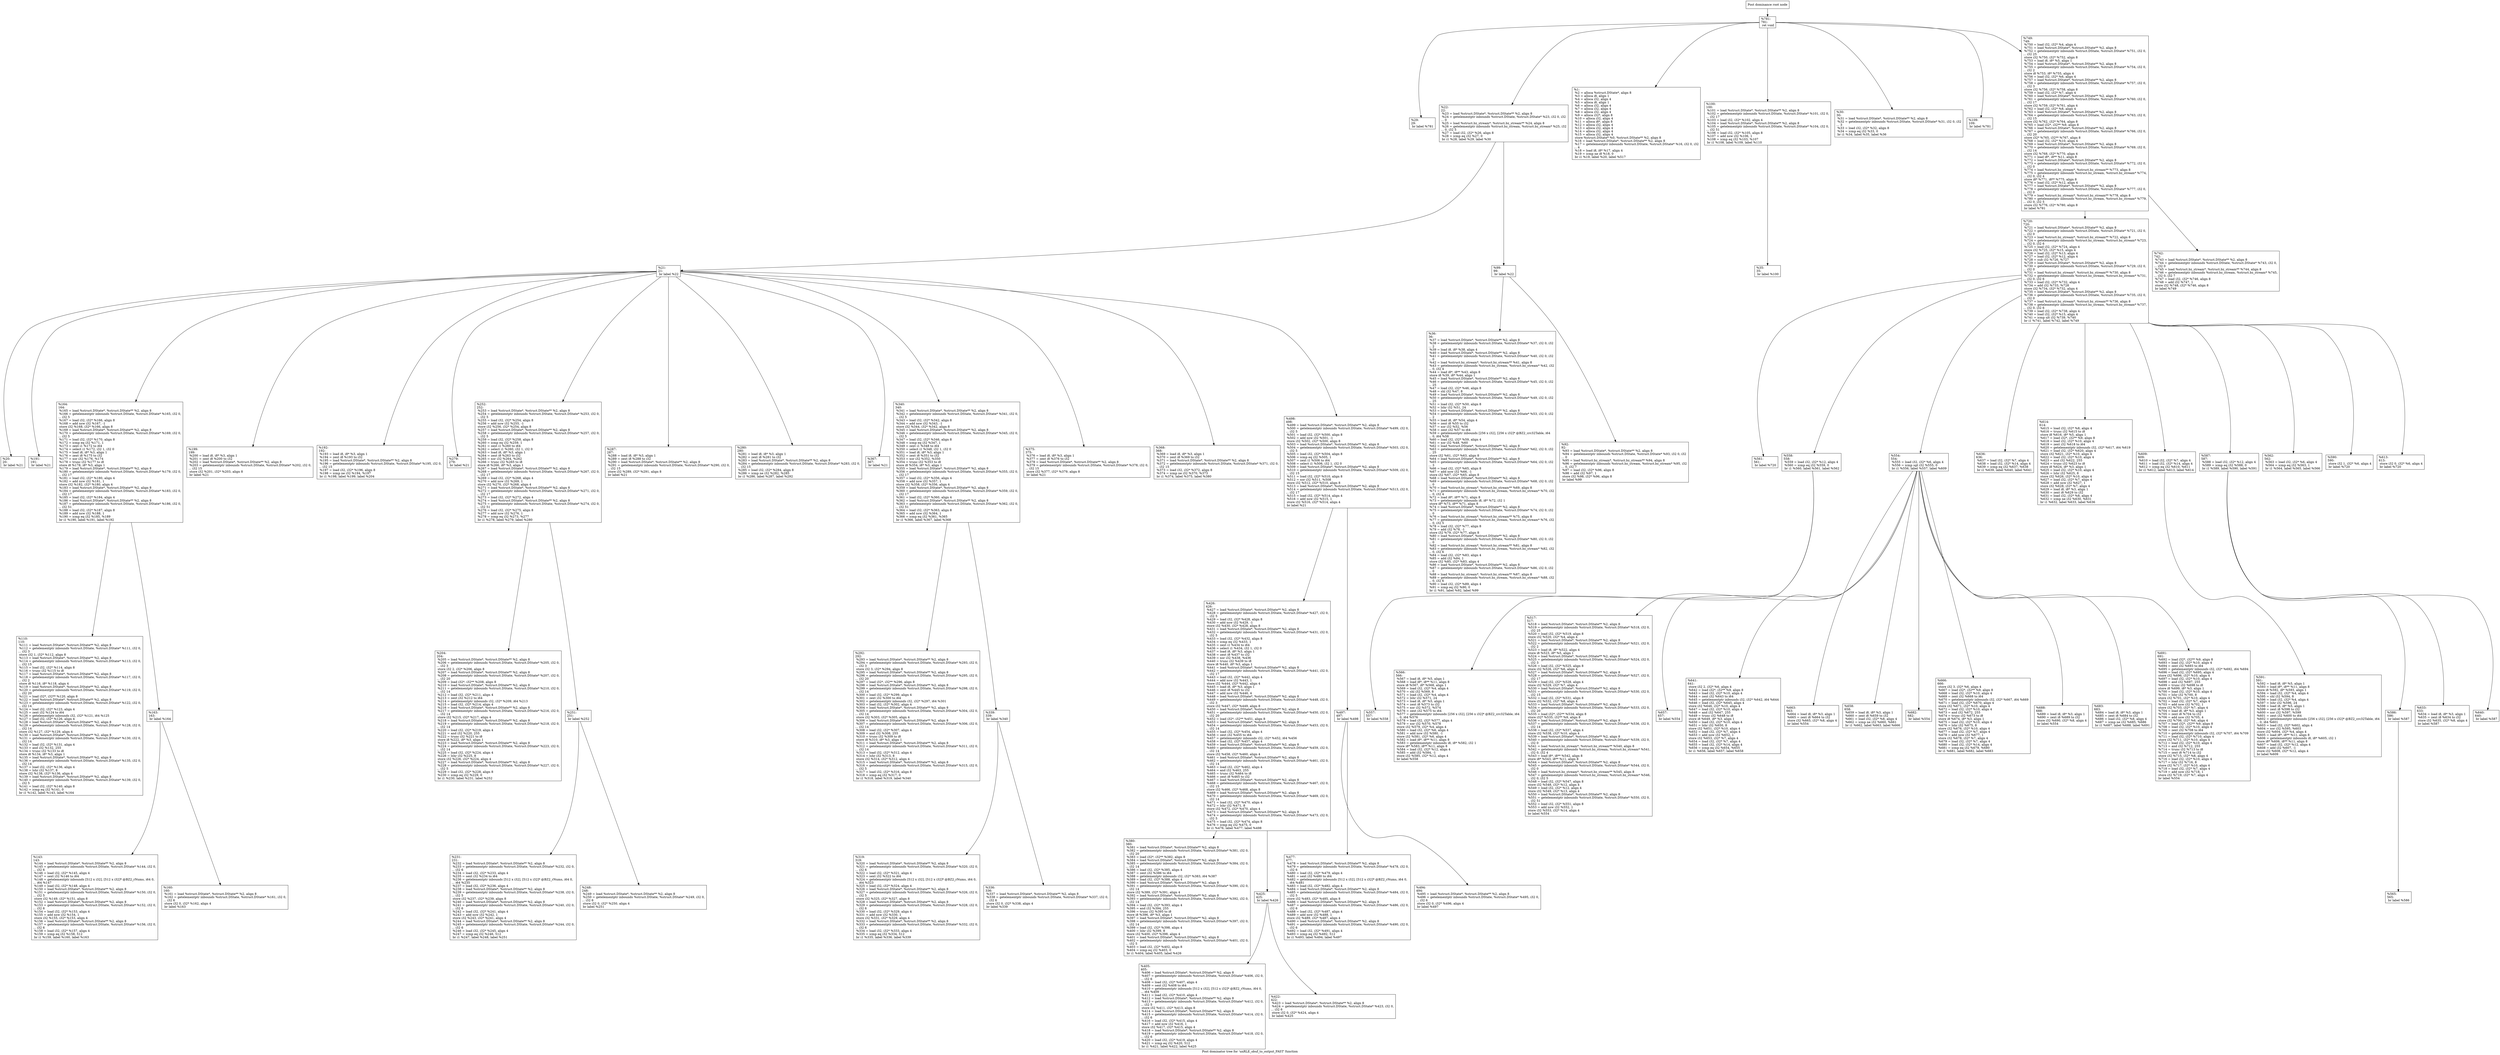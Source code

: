 digraph "Post dominator tree for 'unRLE_obuf_to_output_FAST' function" {
	label="Post dominator tree for 'unRLE_obuf_to_output_FAST' function";

	Node0x15537c0 [shape=record,label="{Post dominance root node}"];
	Node0x15537c0 -> Node0x1520fc0;
	Node0x1520fc0 [shape=record,label="{%781:\l781:                                              \l  ret void\l}"];
	Node0x1520fc0 -> Node0x1526e50;
	Node0x1520fc0 -> Node0x1484e30;
	Node0x1520fc0 -> Node0x15605a0;
	Node0x1520fc0 -> Node0x1440440;
	Node0x1520fc0 -> Node0x15e42d0;
	Node0x1520fc0 -> Node0x15f36e0;
	Node0x1520fc0 -> Node0x1518f30;
	Node0x1526e50 [shape=record,label="{%29:\l29:                                               \l  br label %781\l}"];
	Node0x1484e30 [shape=record,label="{%22:\l22:                                               \l  %23 = load %struct.DState*, %struct.DState** %2, align 8\l  %24 = getelementptr inbounds %struct.DState, %struct.DState* %23, i32 0, i32\l... 0\l  %25 = load %struct.bz_stream*, %struct.bz_stream** %24, align 8\l  %26 = getelementptr inbounds %struct.bz_stream, %struct.bz_stream* %25, i32\l... 0, i32 5\l  %27 = load i32, i32* %26, align 8\l  %28 = icmp eq i32 %27, 0\l  br i1 %28, label %29, label %30\l}"];
	Node0x1484e30 -> Node0x15de260;
	Node0x1484e30 -> Node0x1539c50;
	Node0x15de260 [shape=record,label="{%21:\l21:                                               \l  br label %22\l}"];
	Node0x15de260 -> Node0x154eef0;
	Node0x15de260 -> Node0x153ebc0;
	Node0x15de260 -> Node0x1549c20;
	Node0x15de260 -> Node0x1357a50;
	Node0x15de260 -> Node0x15c8eb0;
	Node0x15de260 -> Node0x1528600;
	Node0x15de260 -> Node0x1534130;
	Node0x15de260 -> Node0x150d7b0;
	Node0x15de260 -> Node0x12fa000;
	Node0x15de260 -> Node0x15d0ad0;
	Node0x15de260 -> Node0x1488fb0;
	Node0x15de260 -> Node0x13571a0;
	Node0x15de260 -> Node0x152f310;
	Node0x15de260 -> Node0x152a310;
	Node0x154eef0 [shape=record,label="{%20:\l20:                                               \l  br label %21\l}"];
	Node0x153ebc0 [shape=record,label="{%191:\l191:                                              \l  br label %21\l}"];
	Node0x1549c20 [shape=record,label="{%164:\l164:                                              \l  %165 = load %struct.DState*, %struct.DState** %2, align 8\l  %166 = getelementptr inbounds %struct.DState, %struct.DState* %165, i32 0,\l... i32 5\l  %167 = load i32, i32* %166, align 8\l  %168 = add nsw i32 %167, -1\l  store i32 %168, i32* %166, align 8\l  %169 = load %struct.DState*, %struct.DState** %2, align 8\l  %170 = getelementptr inbounds %struct.DState, %struct.DState* %169, i32 0,\l... i32 5\l  %171 = load i32, i32* %170, align 8\l  %172 = icmp eq i32 %171, 1\l  %173 = zext i1 %172 to i64\l  %174 = select i1 %172, i32 1, i32 0\l  %175 = load i8, i8* %3, align 1\l  %176 = zext i8 %175 to i32\l  %177 = xor i32 %176, %174\l  %178 = trunc i32 %177 to i8\l  store i8 %178, i8* %3, align 1\l  %179 = load %struct.DState*, %struct.DState** %2, align 8\l  %180 = getelementptr inbounds %struct.DState, %struct.DState* %179, i32 0,\l... i32 17\l  %181 = load i32, i32* %180, align 4\l  %182 = add nsw i32 %181, 1\l  store i32 %182, i32* %180, align 4\l  %183 = load %struct.DState*, %struct.DState** %2, align 8\l  %184 = getelementptr inbounds %struct.DState, %struct.DState* %183, i32 0,\l... i32 17\l  %185 = load i32, i32* %184, align 4\l  %186 = load %struct.DState*, %struct.DState** %2, align 8\l  %187 = getelementptr inbounds %struct.DState, %struct.DState* %186, i32 0,\l... i32 51\l  %188 = load i32, i32* %187, align 8\l  %189 = add nsw i32 %188, 1\l  %190 = icmp eq i32 %185, %189\l  br i1 %190, label %191, label %192\l}"];
	Node0x1549c20 -> Node0x154e410;
	Node0x1549c20 -> Node0x129bc80;
	Node0x154e410 [shape=record,label="{%110:\l110:                                              \l  %111 = load %struct.DState*, %struct.DState** %2, align 8\l  %112 = getelementptr inbounds %struct.DState, %struct.DState* %111, i32 0,\l... i32 3\l  store i32 1, i32* %112, align 8\l  %113 = load %struct.DState*, %struct.DState** %2, align 8\l  %114 = getelementptr inbounds %struct.DState, %struct.DState* %113, i32 0,\l... i32 15\l  %115 = load i32, i32* %114, align 8\l  %116 = trunc i32 %115 to i8\l  %117 = load %struct.DState*, %struct.DState** %2, align 8\l  %118 = getelementptr inbounds %struct.DState, %struct.DState* %117, i32 0,\l... i32 2\l  store i8 %116, i8* %118, align 4\l  %119 = load %struct.DState*, %struct.DState** %2, align 8\l  %120 = getelementptr inbounds %struct.DState, %struct.DState* %119, i32 0,\l... i32 20\l  %121 = load i32*, i32** %120, align 8\l  %122 = load %struct.DState*, %struct.DState** %2, align 8\l  %123 = getelementptr inbounds %struct.DState, %struct.DState* %122, i32 0,\l... i32 14\l  %124 = load i32, i32* %123, align 4\l  %125 = zext i32 %124 to i64\l  %126 = getelementptr inbounds i32, i32* %121, i64 %125\l  %127 = load i32, i32* %126, align 4\l  %128 = load %struct.DState*, %struct.DState** %2, align 8\l  %129 = getelementptr inbounds %struct.DState, %struct.DState* %128, i32 0,\l... i32 14\l  store i32 %127, i32* %129, align 4\l  %130 = load %struct.DState*, %struct.DState** %2, align 8\l  %131 = getelementptr inbounds %struct.DState, %struct.DState* %130, i32 0,\l... i32 14\l  %132 = load i32, i32* %131, align 4\l  %133 = and i32 %132, 255\l  %134 = trunc i32 %133 to i8\l  store i8 %134, i8* %3, align 1\l  %135 = load %struct.DState*, %struct.DState** %2, align 8\l  %136 = getelementptr inbounds %struct.DState, %struct.DState* %135, i32 0,\l... i32 14\l  %137 = load i32, i32* %136, align 4\l  %138 = lshr i32 %137, 8\l  store i32 %138, i32* %136, align 4\l  %139 = load %struct.DState*, %struct.DState** %2, align 8\l  %140 = getelementptr inbounds %struct.DState, %struct.DState* %139, i32 0,\l... i32 5\l  %141 = load i32, i32* %140, align 8\l  %142 = icmp eq i32 %141, 0\l  br i1 %142, label %143, label %164\l}"];
	Node0x129bc80 [shape=record,label="{%163:\l163:                                              \l  br label %164\l}"];
	Node0x129bc80 -> Node0x1511050;
	Node0x129bc80 -> Node0x155b250;
	Node0x1511050 [shape=record,label="{%143:\l143:                                              \l  %144 = load %struct.DState*, %struct.DState** %2, align 8\l  %145 = getelementptr inbounds %struct.DState, %struct.DState* %144, i32 0,\l... i32 6\l  %146 = load i32, i32* %145, align 4\l  %147 = sext i32 %146 to i64\l  %148 = getelementptr inbounds [512 x i32], [512 x i32]* @BZ2_rNums, i64 0,\l... i64 %147\l  %149 = load i32, i32* %148, align 4\l  %150 = load %struct.DState*, %struct.DState** %2, align 8\l  %151 = getelementptr inbounds %struct.DState, %struct.DState* %150, i32 0,\l... i32 5\l  store i32 %149, i32* %151, align 8\l  %152 = load %struct.DState*, %struct.DState** %2, align 8\l  %153 = getelementptr inbounds %struct.DState, %struct.DState* %152, i32 0,\l... i32 6\l  %154 = load i32, i32* %153, align 4\l  %155 = add nsw i32 %154, 1\l  store i32 %155, i32* %153, align 4\l  %156 = load %struct.DState*, %struct.DState** %2, align 8\l  %157 = getelementptr inbounds %struct.DState, %struct.DState* %156, i32 0,\l... i32 6\l  %158 = load i32, i32* %157, align 4\l  %159 = icmp eq i32 %158, 512\l  br i1 %159, label %160, label %163\l}"];
	Node0x155b250 [shape=record,label="{%160:\l160:                                              \l  %161 = load %struct.DState*, %struct.DState** %2, align 8\l  %162 = getelementptr inbounds %struct.DState, %struct.DState* %161, i32 0,\l... i32 6\l  store i32 0, i32* %162, align 4\l  br label %163\l}"];
	Node0x1357a50 [shape=record,label="{%199:\l199:                                              \l  %200 = load i8, i8* %3, align 1\l  %201 = zext i8 %200 to i32\l  %202 = load %struct.DState*, %struct.DState** %2, align 8\l  %203 = getelementptr inbounds %struct.DState, %struct.DState* %202, i32 0,\l... i32 15\l  store i32 %201, i32* %203, align 8\l  br label %21\l}"];
	Node0x15c8eb0 [shape=record,label="{%192:\l192:                                              \l  %193 = load i8, i8* %3, align 1\l  %194 = zext i8 %193 to i32\l  %195 = load %struct.DState*, %struct.DState** %2, align 8\l  %196 = getelementptr inbounds %struct.DState, %struct.DState* %195, i32 0,\l... i32 15\l  %197 = load i32, i32* %196, align 8\l  %198 = icmp ne i32 %194, %197\l  br i1 %198, label %199, label %204\l}"];
	Node0x1528600 [shape=record,label="{%279:\l279:                                              \l  br label %21\l}"];
	Node0x1534130 [shape=record,label="{%252:\l252:                                              \l  %253 = load %struct.DState*, %struct.DState** %2, align 8\l  %254 = getelementptr inbounds %struct.DState, %struct.DState* %253, i32 0,\l... i32 5\l  %255 = load i32, i32* %254, align 8\l  %256 = add nsw i32 %255, -1\l  store i32 %256, i32* %254, align 8\l  %257 = load %struct.DState*, %struct.DState** %2, align 8\l  %258 = getelementptr inbounds %struct.DState, %struct.DState* %257, i32 0,\l... i32 5\l  %259 = load i32, i32* %258, align 8\l  %260 = icmp eq i32 %259, 1\l  %261 = zext i1 %260 to i64\l  %262 = select i1 %260, i32 1, i32 0\l  %263 = load i8, i8* %3, align 1\l  %264 = zext i8 %263 to i32\l  %265 = xor i32 %264, %262\l  %266 = trunc i32 %265 to i8\l  store i8 %266, i8* %3, align 1\l  %267 = load %struct.DState*, %struct.DState** %2, align 8\l  %268 = getelementptr inbounds %struct.DState, %struct.DState* %267, i32 0,\l... i32 17\l  %269 = load i32, i32* %268, align 4\l  %270 = add nsw i32 %269, 1\l  store i32 %270, i32* %268, align 4\l  %271 = load %struct.DState*, %struct.DState** %2, align 8\l  %272 = getelementptr inbounds %struct.DState, %struct.DState* %271, i32 0,\l... i32 17\l  %273 = load i32, i32* %272, align 4\l  %274 = load %struct.DState*, %struct.DState** %2, align 8\l  %275 = getelementptr inbounds %struct.DState, %struct.DState* %274, i32 0,\l... i32 51\l  %276 = load i32, i32* %275, align 8\l  %277 = add nsw i32 %276, 1\l  %278 = icmp eq i32 %273, %277\l  br i1 %278, label %279, label %280\l}"];
	Node0x1534130 -> Node0x155e8c0;
	Node0x1534130 -> Node0x15e3160;
	Node0x155e8c0 [shape=record,label="{%204:\l204:                                              \l  %205 = load %struct.DState*, %struct.DState** %2, align 8\l  %206 = getelementptr inbounds %struct.DState, %struct.DState* %205, i32 0,\l... i32 3\l  store i32 2, i32* %206, align 8\l  %207 = load %struct.DState*, %struct.DState** %2, align 8\l  %208 = getelementptr inbounds %struct.DState, %struct.DState* %207, i32 0,\l... i32 20\l  %209 = load i32*, i32** %208, align 8\l  %210 = load %struct.DState*, %struct.DState** %2, align 8\l  %211 = getelementptr inbounds %struct.DState, %struct.DState* %210, i32 0,\l... i32 14\l  %212 = load i32, i32* %211, align 4\l  %213 = zext i32 %212 to i64\l  %214 = getelementptr inbounds i32, i32* %209, i64 %213\l  %215 = load i32, i32* %214, align 4\l  %216 = load %struct.DState*, %struct.DState** %2, align 8\l  %217 = getelementptr inbounds %struct.DState, %struct.DState* %216, i32 0,\l... i32 14\l  store i32 %215, i32* %217, align 4\l  %218 = load %struct.DState*, %struct.DState** %2, align 8\l  %219 = getelementptr inbounds %struct.DState, %struct.DState* %218, i32 0,\l... i32 14\l  %220 = load i32, i32* %219, align 4\l  %221 = and i32 %220, 255\l  %222 = trunc i32 %221 to i8\l  store i8 %222, i8* %3, align 1\l  %223 = load %struct.DState*, %struct.DState** %2, align 8\l  %224 = getelementptr inbounds %struct.DState, %struct.DState* %223, i32 0,\l... i32 14\l  %225 = load i32, i32* %224, align 4\l  %226 = lshr i32 %225, 8\l  store i32 %226, i32* %224, align 4\l  %227 = load %struct.DState*, %struct.DState** %2, align 8\l  %228 = getelementptr inbounds %struct.DState, %struct.DState* %227, i32 0,\l... i32 5\l  %229 = load i32, i32* %228, align 8\l  %230 = icmp eq i32 %229, 0\l  br i1 %230, label %231, label %252\l}"];
	Node0x15e3160 [shape=record,label="{%251:\l251:                                              \l  br label %252\l}"];
	Node0x15e3160 -> Node0x15cd9f0;
	Node0x15e3160 -> Node0x15168c0;
	Node0x15cd9f0 [shape=record,label="{%231:\l231:                                              \l  %232 = load %struct.DState*, %struct.DState** %2, align 8\l  %233 = getelementptr inbounds %struct.DState, %struct.DState* %232, i32 0,\l... i32 6\l  %234 = load i32, i32* %233, align 4\l  %235 = sext i32 %234 to i64\l  %236 = getelementptr inbounds [512 x i32], [512 x i32]* @BZ2_rNums, i64 0,\l... i64 %235\l  %237 = load i32, i32* %236, align 4\l  %238 = load %struct.DState*, %struct.DState** %2, align 8\l  %239 = getelementptr inbounds %struct.DState, %struct.DState* %238, i32 0,\l... i32 5\l  store i32 %237, i32* %239, align 8\l  %240 = load %struct.DState*, %struct.DState** %2, align 8\l  %241 = getelementptr inbounds %struct.DState, %struct.DState* %240, i32 0,\l... i32 6\l  %242 = load i32, i32* %241, align 4\l  %243 = add nsw i32 %242, 1\l  store i32 %243, i32* %241, align 4\l  %244 = load %struct.DState*, %struct.DState** %2, align 8\l  %245 = getelementptr inbounds %struct.DState, %struct.DState* %244, i32 0,\l... i32 6\l  %246 = load i32, i32* %245, align 4\l  %247 = icmp eq i32 %246, 512\l  br i1 %247, label %248, label %251\l}"];
	Node0x15168c0 [shape=record,label="{%248:\l248:                                              \l  %249 = load %struct.DState*, %struct.DState** %2, align 8\l  %250 = getelementptr inbounds %struct.DState, %struct.DState* %249, i32 0,\l... i32 6\l  store i32 0, i32* %250, align 4\l  br label %251\l}"];
	Node0x150d7b0 [shape=record,label="{%287:\l287:                                              \l  %288 = load i8, i8* %3, align 1\l  %289 = zext i8 %288 to i32\l  %290 = load %struct.DState*, %struct.DState** %2, align 8\l  %291 = getelementptr inbounds %struct.DState, %struct.DState* %290, i32 0,\l... i32 15\l  store i32 %289, i32* %291, align 8\l  br label %21\l}"];
	Node0x12fa000 [shape=record,label="{%280:\l280:                                              \l  %281 = load i8, i8* %3, align 1\l  %282 = zext i8 %281 to i32\l  %283 = load %struct.DState*, %struct.DState** %2, align 8\l  %284 = getelementptr inbounds %struct.DState, %struct.DState* %283, i32 0,\l... i32 15\l  %285 = load i32, i32* %284, align 8\l  %286 = icmp ne i32 %282, %285\l  br i1 %286, label %287, label %292\l}"];
	Node0x15d0ad0 [shape=record,label="{%367:\l367:                                              \l  br label %21\l}"];
	Node0x1488fb0 [shape=record,label="{%340:\l340:                                              \l  %341 = load %struct.DState*, %struct.DState** %2, align 8\l  %342 = getelementptr inbounds %struct.DState, %struct.DState* %341, i32 0,\l... i32 5\l  %343 = load i32, i32* %342, align 8\l  %344 = add nsw i32 %343, -1\l  store i32 %344, i32* %342, align 8\l  %345 = load %struct.DState*, %struct.DState** %2, align 8\l  %346 = getelementptr inbounds %struct.DState, %struct.DState* %345, i32 0,\l... i32 5\l  %347 = load i32, i32* %346, align 8\l  %348 = icmp eq i32 %347, 1\l  %349 = zext i1 %348 to i64\l  %350 = select i1 %348, i32 1, i32 0\l  %351 = load i8, i8* %3, align 1\l  %352 = zext i8 %351 to i32\l  %353 = xor i32 %352, %350\l  %354 = trunc i32 %353 to i8\l  store i8 %354, i8* %3, align 1\l  %355 = load %struct.DState*, %struct.DState** %2, align 8\l  %356 = getelementptr inbounds %struct.DState, %struct.DState* %355, i32 0,\l... i32 17\l  %357 = load i32, i32* %356, align 4\l  %358 = add nsw i32 %357, 1\l  store i32 %358, i32* %356, align 4\l  %359 = load %struct.DState*, %struct.DState** %2, align 8\l  %360 = getelementptr inbounds %struct.DState, %struct.DState* %359, i32 0,\l... i32 17\l  %361 = load i32, i32* %360, align 4\l  %362 = load %struct.DState*, %struct.DState** %2, align 8\l  %363 = getelementptr inbounds %struct.DState, %struct.DState* %362, i32 0,\l... i32 51\l  %364 = load i32, i32* %363, align 8\l  %365 = add nsw i32 %364, 1\l  %366 = icmp eq i32 %361, %365\l  br i1 %366, label %367, label %368\l}"];
	Node0x1488fb0 -> Node0x15cb080;
	Node0x1488fb0 -> Node0x15eae80;
	Node0x15cb080 [shape=record,label="{%292:\l292:                                              \l  %293 = load %struct.DState*, %struct.DState** %2, align 8\l  %294 = getelementptr inbounds %struct.DState, %struct.DState* %293, i32 0,\l... i32 3\l  store i32 3, i32* %294, align 8\l  %295 = load %struct.DState*, %struct.DState** %2, align 8\l  %296 = getelementptr inbounds %struct.DState, %struct.DState* %295, i32 0,\l... i32 20\l  %297 = load i32*, i32** %296, align 8\l  %298 = load %struct.DState*, %struct.DState** %2, align 8\l  %299 = getelementptr inbounds %struct.DState, %struct.DState* %298, i32 0,\l... i32 14\l  %300 = load i32, i32* %299, align 4\l  %301 = zext i32 %300 to i64\l  %302 = getelementptr inbounds i32, i32* %297, i64 %301\l  %303 = load i32, i32* %302, align 4\l  %304 = load %struct.DState*, %struct.DState** %2, align 8\l  %305 = getelementptr inbounds %struct.DState, %struct.DState* %304, i32 0,\l... i32 14\l  store i32 %303, i32* %305, align 4\l  %306 = load %struct.DState*, %struct.DState** %2, align 8\l  %307 = getelementptr inbounds %struct.DState, %struct.DState* %306, i32 0,\l... i32 14\l  %308 = load i32, i32* %307, align 4\l  %309 = and i32 %308, 255\l  %310 = trunc i32 %309 to i8\l  store i8 %310, i8* %3, align 1\l  %311 = load %struct.DState*, %struct.DState** %2, align 8\l  %312 = getelementptr inbounds %struct.DState, %struct.DState* %311, i32 0,\l... i32 14\l  %313 = load i32, i32* %312, align 4\l  %314 = lshr i32 %313, 8\l  store i32 %314, i32* %312, align 4\l  %315 = load %struct.DState*, %struct.DState** %2, align 8\l  %316 = getelementptr inbounds %struct.DState, %struct.DState* %315, i32 0,\l... i32 5\l  %317 = load i32, i32* %316, align 8\l  %318 = icmp eq i32 %317, 0\l  br i1 %318, label %319, label %340\l}"];
	Node0x15eae80 [shape=record,label="{%339:\l339:                                              \l  br label %340\l}"];
	Node0x15eae80 -> Node0x1487e10;
	Node0x15eae80 -> Node0x1384a70;
	Node0x1487e10 [shape=record,label="{%319:\l319:                                              \l  %320 = load %struct.DState*, %struct.DState** %2, align 8\l  %321 = getelementptr inbounds %struct.DState, %struct.DState* %320, i32 0,\l... i32 6\l  %322 = load i32, i32* %321, align 4\l  %323 = sext i32 %322 to i64\l  %324 = getelementptr inbounds [512 x i32], [512 x i32]* @BZ2_rNums, i64 0,\l... i64 %323\l  %325 = load i32, i32* %324, align 4\l  %326 = load %struct.DState*, %struct.DState** %2, align 8\l  %327 = getelementptr inbounds %struct.DState, %struct.DState* %326, i32 0,\l... i32 5\l  store i32 %325, i32* %327, align 8\l  %328 = load %struct.DState*, %struct.DState** %2, align 8\l  %329 = getelementptr inbounds %struct.DState, %struct.DState* %328, i32 0,\l... i32 6\l  %330 = load i32, i32* %329, align 4\l  %331 = add nsw i32 %330, 1\l  store i32 %331, i32* %329, align 4\l  %332 = load %struct.DState*, %struct.DState** %2, align 8\l  %333 = getelementptr inbounds %struct.DState, %struct.DState* %332, i32 0,\l... i32 6\l  %334 = load i32, i32* %333, align 4\l  %335 = icmp eq i32 %334, 512\l  br i1 %335, label %336, label %339\l}"];
	Node0x1384a70 [shape=record,label="{%336:\l336:                                              \l  %337 = load %struct.DState*, %struct.DState** %2, align 8\l  %338 = getelementptr inbounds %struct.DState, %struct.DState* %337, i32 0,\l... i32 6\l  store i32 0, i32* %338, align 4\l  br label %339\l}"];
	Node0x13571a0 [shape=record,label="{%375:\l375:                                              \l  %376 = load i8, i8* %3, align 1\l  %377 = zext i8 %376 to i32\l  %378 = load %struct.DState*, %struct.DState** %2, align 8\l  %379 = getelementptr inbounds %struct.DState, %struct.DState* %378, i32 0,\l... i32 15\l  store i32 %377, i32* %379, align 8\l  br label %21\l}"];
	Node0x152f310 [shape=record,label="{%368:\l368:                                              \l  %369 = load i8, i8* %3, align 1\l  %370 = zext i8 %369 to i32\l  %371 = load %struct.DState*, %struct.DState** %2, align 8\l  %372 = getelementptr inbounds %struct.DState, %struct.DState* %371, i32 0,\l... i32 15\l  %373 = load i32, i32* %372, align 8\l  %374 = icmp ne i32 %370, %373\l  br i1 %374, label %375, label %380\l}"];
	Node0x152a310 [shape=record,label="{%498:\l498:                                              \l  %499 = load %struct.DState*, %struct.DState** %2, align 8\l  %500 = getelementptr inbounds %struct.DState, %struct.DState* %499, i32 0,\l... i32 5\l  %501 = load i32, i32* %500, align 8\l  %502 = add nsw i32 %501, -1\l  store i32 %502, i32* %500, align 8\l  %503 = load %struct.DState*, %struct.DState** %2, align 8\l  %504 = getelementptr inbounds %struct.DState, %struct.DState* %503, i32 0,\l... i32 5\l  %505 = load i32, i32* %504, align 8\l  %506 = icmp eq i32 %505, 1\l  %507 = zext i1 %506 to i64\l  %508 = select i1 %506, i32 1, i32 0\l  %509 = load %struct.DState*, %struct.DState** %2, align 8\l  %510 = getelementptr inbounds %struct.DState, %struct.DState* %509, i32 0,\l... i32 15\l  %511 = load i32, i32* %510, align 8\l  %512 = xor i32 %511, %508\l  store i32 %512, i32* %510, align 8\l  %513 = load %struct.DState*, %struct.DState** %2, align 8\l  %514 = getelementptr inbounds %struct.DState, %struct.DState* %513, i32 0,\l... i32 17\l  %515 = load i32, i32* %514, align 4\l  %516 = add nsw i32 %515, 1\l  store i32 %516, i32* %514, align 4\l  br label %21\l}"];
	Node0x152a310 -> Node0x15e0890;
	Node0x152a310 -> Node0x149d760;
	Node0x15e0890 [shape=record,label="{%426:\l426:                                              \l  %427 = load %struct.DState*, %struct.DState** %2, align 8\l  %428 = getelementptr inbounds %struct.DState, %struct.DState* %427, i32 0,\l... i32 5\l  %429 = load i32, i32* %428, align 8\l  %430 = add nsw i32 %429, -1\l  store i32 %430, i32* %428, align 8\l  %431 = load %struct.DState*, %struct.DState** %2, align 8\l  %432 = getelementptr inbounds %struct.DState, %struct.DState* %431, i32 0,\l... i32 5\l  %433 = load i32, i32* %432, align 8\l  %434 = icmp eq i32 %433, 1\l  %435 = zext i1 %434 to i64\l  %436 = select i1 %434, i32 1, i32 0\l  %437 = load i8, i8* %3, align 1\l  %438 = zext i8 %437 to i32\l  %439 = xor i32 %438, %436\l  %440 = trunc i32 %439 to i8\l  store i8 %440, i8* %3, align 1\l  %441 = load %struct.DState*, %struct.DState** %2, align 8\l  %442 = getelementptr inbounds %struct.DState, %struct.DState* %441, i32 0,\l... i32 17\l  %443 = load i32, i32* %442, align 4\l  %444 = add nsw i32 %443, 1\l  store i32 %444, i32* %442, align 4\l  %445 = load i8, i8* %3, align 1\l  %446 = zext i8 %445 to i32\l  %447 = add nsw i32 %446, 4\l  %448 = load %struct.DState*, %struct.DState** %2, align 8\l  %449 = getelementptr inbounds %struct.DState, %struct.DState* %448, i32 0,\l... i32 3\l  store i32 %447, i32* %449, align 8\l  %450 = load %struct.DState*, %struct.DState** %2, align 8\l  %451 = getelementptr inbounds %struct.DState, %struct.DState* %450, i32 0,\l... i32 20\l  %452 = load i32*, i32** %451, align 8\l  %453 = load %struct.DState*, %struct.DState** %2, align 8\l  %454 = getelementptr inbounds %struct.DState, %struct.DState* %453, i32 0,\l... i32 14\l  %455 = load i32, i32* %454, align 4\l  %456 = zext i32 %455 to i64\l  %457 = getelementptr inbounds i32, i32* %452, i64 %456\l  %458 = load i32, i32* %457, align 4\l  %459 = load %struct.DState*, %struct.DState** %2, align 8\l  %460 = getelementptr inbounds %struct.DState, %struct.DState* %459, i32 0,\l... i32 14\l  store i32 %458, i32* %460, align 4\l  %461 = load %struct.DState*, %struct.DState** %2, align 8\l  %462 = getelementptr inbounds %struct.DState, %struct.DState* %461, i32 0,\l... i32 14\l  %463 = load i32, i32* %462, align 4\l  %464 = and i32 %463, 255\l  %465 = trunc i32 %464 to i8\l  %466 = zext i8 %465 to i32\l  %467 = load %struct.DState*, %struct.DState** %2, align 8\l  %468 = getelementptr inbounds %struct.DState, %struct.DState* %467, i32 0,\l... i32 15\l  store i32 %466, i32* %468, align 8\l  %469 = load %struct.DState*, %struct.DState** %2, align 8\l  %470 = getelementptr inbounds %struct.DState, %struct.DState* %469, i32 0,\l... i32 14\l  %471 = load i32, i32* %470, align 4\l  %472 = lshr i32 %471, 8\l  store i32 %472, i32* %470, align 4\l  %473 = load %struct.DState*, %struct.DState** %2, align 8\l  %474 = getelementptr inbounds %struct.DState, %struct.DState* %473, i32 0,\l... i32 5\l  %475 = load i32, i32* %474, align 8\l  %476 = icmp eq i32 %475, 0\l  br i1 %476, label %477, label %498\l}"];
	Node0x15e0890 -> Node0x12a85a0;
	Node0x15e0890 -> Node0x15562c0;
	Node0x12a85a0 [shape=record,label="{%380:\l380:                                              \l  %381 = load %struct.DState*, %struct.DState** %2, align 8\l  %382 = getelementptr inbounds %struct.DState, %struct.DState* %381, i32 0,\l... i32 20\l  %383 = load i32*, i32** %382, align 8\l  %384 = load %struct.DState*, %struct.DState** %2, align 8\l  %385 = getelementptr inbounds %struct.DState, %struct.DState* %384, i32 0,\l... i32 14\l  %386 = load i32, i32* %385, align 4\l  %387 = zext i32 %386 to i64\l  %388 = getelementptr inbounds i32, i32* %383, i64 %387\l  %389 = load i32, i32* %388, align 4\l  %390 = load %struct.DState*, %struct.DState** %2, align 8\l  %391 = getelementptr inbounds %struct.DState, %struct.DState* %390, i32 0,\l... i32 14\l  store i32 %389, i32* %391, align 4\l  %392 = load %struct.DState*, %struct.DState** %2, align 8\l  %393 = getelementptr inbounds %struct.DState, %struct.DState* %392, i32 0,\l... i32 14\l  %394 = load i32, i32* %393, align 4\l  %395 = and i32 %394, 255\l  %396 = trunc i32 %395 to i8\l  store i8 %396, i8* %3, align 1\l  %397 = load %struct.DState*, %struct.DState** %2, align 8\l  %398 = getelementptr inbounds %struct.DState, %struct.DState* %397, i32 0,\l... i32 14\l  %399 = load i32, i32* %398, align 4\l  %400 = lshr i32 %399, 8\l  store i32 %400, i32* %398, align 4\l  %401 = load %struct.DState*, %struct.DState** %2, align 8\l  %402 = getelementptr inbounds %struct.DState, %struct.DState* %401, i32 0,\l... i32 5\l  %403 = load i32, i32* %402, align 8\l  %404 = icmp eq i32 %403, 0\l  br i1 %404, label %405, label %426\l}"];
	Node0x15562c0 [shape=record,label="{%425:\l425:                                              \l  br label %426\l}"];
	Node0x15562c0 -> Node0x155a0b0;
	Node0x15562c0 -> Node0x1543870;
	Node0x155a0b0 [shape=record,label="{%405:\l405:                                              \l  %406 = load %struct.DState*, %struct.DState** %2, align 8\l  %407 = getelementptr inbounds %struct.DState, %struct.DState* %406, i32 0,\l... i32 6\l  %408 = load i32, i32* %407, align 4\l  %409 = sext i32 %408 to i64\l  %410 = getelementptr inbounds [512 x i32], [512 x i32]* @BZ2_rNums, i64 0,\l... i64 %409\l  %411 = load i32, i32* %410, align 4\l  %412 = load %struct.DState*, %struct.DState** %2, align 8\l  %413 = getelementptr inbounds %struct.DState, %struct.DState* %412, i32 0,\l... i32 5\l  store i32 %411, i32* %413, align 8\l  %414 = load %struct.DState*, %struct.DState** %2, align 8\l  %415 = getelementptr inbounds %struct.DState, %struct.DState* %414, i32 0,\l... i32 6\l  %416 = load i32, i32* %415, align 4\l  %417 = add nsw i32 %416, 1\l  store i32 %417, i32* %415, align 4\l  %418 = load %struct.DState*, %struct.DState** %2, align 8\l  %419 = getelementptr inbounds %struct.DState, %struct.DState* %418, i32 0,\l... i32 6\l  %420 = load i32, i32* %419, align 4\l  %421 = icmp eq i32 %420, 512\l  br i1 %421, label %422, label %425\l}"];
	Node0x1543870 [shape=record,label="{%422:\l422:                                              \l  %423 = load %struct.DState*, %struct.DState** %2, align 8\l  %424 = getelementptr inbounds %struct.DState, %struct.DState* %423, i32 0,\l... i32 6\l  store i32 0, i32* %424, align 4\l  br label %425\l}"];
	Node0x149d760 [shape=record,label="{%497:\l497:                                              \l  br label %498\l}"];
	Node0x149d760 -> Node0x1563170;
	Node0x149d760 -> Node0x12f95d0;
	Node0x1563170 [shape=record,label="{%477:\l477:                                              \l  %478 = load %struct.DState*, %struct.DState** %2, align 8\l  %479 = getelementptr inbounds %struct.DState, %struct.DState* %478, i32 0,\l... i32 6\l  %480 = load i32, i32* %479, align 4\l  %481 = sext i32 %480 to i64\l  %482 = getelementptr inbounds [512 x i32], [512 x i32]* @BZ2_rNums, i64 0,\l... i64 %481\l  %483 = load i32, i32* %482, align 4\l  %484 = load %struct.DState*, %struct.DState** %2, align 8\l  %485 = getelementptr inbounds %struct.DState, %struct.DState* %484, i32 0,\l... i32 5\l  store i32 %483, i32* %485, align 8\l  %486 = load %struct.DState*, %struct.DState** %2, align 8\l  %487 = getelementptr inbounds %struct.DState, %struct.DState* %486, i32 0,\l... i32 6\l  %488 = load i32, i32* %487, align 4\l  %489 = add nsw i32 %488, 1\l  store i32 %489, i32* %487, align 4\l  %490 = load %struct.DState*, %struct.DState** %2, align 8\l  %491 = getelementptr inbounds %struct.DState, %struct.DState* %490, i32 0,\l... i32 6\l  %492 = load i32, i32* %491, align 4\l  %493 = icmp eq i32 %492, 512\l  br i1 %493, label %494, label %497\l}"];
	Node0x12f95d0 [shape=record,label="{%494:\l494:                                              \l  %495 = load %struct.DState*, %struct.DState** %2, align 8\l  %496 = getelementptr inbounds %struct.DState, %struct.DState* %495, i32 0,\l... i32 6\l  store i32 0, i32* %496, align 4\l  br label %497\l}"];
	Node0x1539c50 [shape=record,label="{%99:\l99:                                               \l  br label %22\l}"];
	Node0x1539c50 -> Node0x15c96c0;
	Node0x1539c50 -> Node0x1539110;
	Node0x15c96c0 [shape=record,label="{%36:\l36:                                               \l  %37 = load %struct.DState*, %struct.DState** %2, align 8\l  %38 = getelementptr inbounds %struct.DState, %struct.DState* %37, i32 0, i32\l... 2\l  %39 = load i8, i8* %38, align 4\l  %40 = load %struct.DState*, %struct.DState** %2, align 8\l  %41 = getelementptr inbounds %struct.DState, %struct.DState* %40, i32 0, i32\l... 0\l  %42 = load %struct.bz_stream*, %struct.bz_stream** %41, align 8\l  %43 = getelementptr inbounds %struct.bz_stream, %struct.bz_stream* %42, i32\l... 0, i32 4\l  %44 = load i8*, i8** %43, align 8\l  store i8 %39, i8* %44, align 1\l  %45 = load %struct.DState*, %struct.DState** %2, align 8\l  %46 = getelementptr inbounds %struct.DState, %struct.DState* %45, i32 0, i32\l... 25\l  %47 = load i32, i32* %46, align 8\l  %48 = shl i32 %47, 8\l  %49 = load %struct.DState*, %struct.DState** %2, align 8\l  %50 = getelementptr inbounds %struct.DState, %struct.DState* %49, i32 0, i32\l... 25\l  %51 = load i32, i32* %50, align 8\l  %52 = lshr i32 %51, 24\l  %53 = load %struct.DState*, %struct.DState** %2, align 8\l  %54 = getelementptr inbounds %struct.DState, %struct.DState* %53, i32 0, i32\l... 2\l  %55 = load i8, i8* %54, align 4\l  %56 = zext i8 %55 to i32\l  %57 = xor i32 %52, %56\l  %58 = zext i32 %57 to i64\l  %59 = getelementptr inbounds [256 x i32], [256 x i32]* @BZ2_crc32Table, i64\l... 0, i64 %58\l  %60 = load i32, i32* %59, align 4\l  %61 = xor i32 %48, %60\l  %62 = load %struct.DState*, %struct.DState** %2, align 8\l  %63 = getelementptr inbounds %struct.DState, %struct.DState* %62, i32 0, i32\l... 25\l  store i32 %61, i32* %63, align 8\l  %64 = load %struct.DState*, %struct.DState** %2, align 8\l  %65 = getelementptr inbounds %struct.DState, %struct.DState* %64, i32 0, i32\l... 3\l  %66 = load i32, i32* %65, align 8\l  %67 = add nsw i32 %66, -1\l  store i32 %67, i32* %65, align 8\l  %68 = load %struct.DState*, %struct.DState** %2, align 8\l  %69 = getelementptr inbounds %struct.DState, %struct.DState* %68, i32 0, i32\l... 0\l  %70 = load %struct.bz_stream*, %struct.bz_stream** %69, align 8\l  %71 = getelementptr inbounds %struct.bz_stream, %struct.bz_stream* %70, i32\l... 0, i32 4\l  %72 = load i8*, i8** %71, align 8\l  %73 = getelementptr inbounds i8, i8* %72, i32 1\l  store i8* %73, i8** %71, align 8\l  %74 = load %struct.DState*, %struct.DState** %2, align 8\l  %75 = getelementptr inbounds %struct.DState, %struct.DState* %74, i32 0, i32\l... 0\l  %76 = load %struct.bz_stream*, %struct.bz_stream** %75, align 8\l  %77 = getelementptr inbounds %struct.bz_stream, %struct.bz_stream* %76, i32\l... 0, i32 5\l  %78 = load i32, i32* %77, align 8\l  %79 = add i32 %78, -1\l  store i32 %79, i32* %77, align 8\l  %80 = load %struct.DState*, %struct.DState** %2, align 8\l  %81 = getelementptr inbounds %struct.DState, %struct.DState* %80, i32 0, i32\l... 0\l  %82 = load %struct.bz_stream*, %struct.bz_stream** %81, align 8\l  %83 = getelementptr inbounds %struct.bz_stream, %struct.bz_stream* %82, i32\l... 0, i32 6\l  %84 = load i32, i32* %83, align 4\l  %85 = add i32 %84, 1\l  store i32 %85, i32* %83, align 4\l  %86 = load %struct.DState*, %struct.DState** %2, align 8\l  %87 = getelementptr inbounds %struct.DState, %struct.DState* %86, i32 0, i32\l... 0\l  %88 = load %struct.bz_stream*, %struct.bz_stream** %87, align 8\l  %89 = getelementptr inbounds %struct.bz_stream, %struct.bz_stream* %88, i32\l... 0, i32 6\l  %90 = load i32, i32* %89, align 4\l  %91 = icmp eq i32 %90, 0\l  br i1 %91, label %92, label %99\l}"];
	Node0x1539110 [shape=record,label="{%92:\l92:                                               \l  %93 = load %struct.DState*, %struct.DState** %2, align 8\l  %94 = getelementptr inbounds %struct.DState, %struct.DState* %93, i32 0, i32\l... 0\l  %95 = load %struct.bz_stream*, %struct.bz_stream** %94, align 8\l  %96 = getelementptr inbounds %struct.bz_stream, %struct.bz_stream* %95, i32\l... 0, i32 7\l  %97 = load i32, i32* %96, align 8\l  %98 = add i32 %97, 1\l  store i32 %98, i32* %96, align 8\l  br label %99\l}"];
	Node0x15605a0 [shape=record,label="{%1:\l  %2 = alloca %struct.DState*, align 8\l  %3 = alloca i8, align 1\l  %4 = alloca i32, align 4\l  %5 = alloca i8, align 1\l  %6 = alloca i32, align 4\l  %7 = alloca i32, align 4\l  %8 = alloca i32, align 4\l  %9 = alloca i32*, align 8\l  %10 = alloca i32, align 4\l  %11 = alloca i8*, align 8\l  %12 = alloca i32, align 4\l  %13 = alloca i32, align 4\l  %14 = alloca i32, align 4\l  %15 = alloca i32, align 4\l  store %struct.DState* %0, %struct.DState** %2, align 8\l  %16 = load %struct.DState*, %struct.DState** %2, align 8\l  %17 = getelementptr inbounds %struct.DState, %struct.DState* %16, i32 0, i32\l... 4\l  %18 = load i8, i8* %17, align 4\l  %19 = icmp ne i8 %18, 0\l  br i1 %19, label %20, label %517\l}"];
	Node0x1440440 [shape=record,label="{%100:\l100:                                              \l  %101 = load %struct.DState*, %struct.DState** %2, align 8\l  %102 = getelementptr inbounds %struct.DState, %struct.DState* %101, i32 0,\l... i32 17\l  %103 = load i32, i32* %102, align 4\l  %104 = load %struct.DState*, %struct.DState** %2, align 8\l  %105 = getelementptr inbounds %struct.DState, %struct.DState* %104, i32 0,\l... i32 51\l  %106 = load i32, i32* %105, align 8\l  %107 = add nsw i32 %106, 1\l  %108 = icmp eq i32 %103, %107\l  br i1 %108, label %109, label %110\l}"];
	Node0x1440440 -> Node0x14f7590;
	Node0x14f7590 [shape=record,label="{%35:\l35:                                               \l  br label %100\l}"];
	Node0x15e42d0 [shape=record,label="{%30:\l30:                                               \l  %31 = load %struct.DState*, %struct.DState** %2, align 8\l  %32 = getelementptr inbounds %struct.DState, %struct.DState* %31, i32 0, i32\l... 3\l  %33 = load i32, i32* %32, align 8\l  %34 = icmp eq i32 %33, 0\l  br i1 %34, label %35, label %36\l}"];
	Node0x15f36e0 [shape=record,label="{%109:\l109:                                              \l  br label %781\l}"];
	Node0x1518f30 [shape=record,label="{%749:\l749:                                              \l  %750 = load i32, i32* %4, align 4\l  %751 = load %struct.DState*, %struct.DState** %2, align 8\l  %752 = getelementptr inbounds %struct.DState, %struct.DState* %751, i32 0,\l... i32 25\l  store i32 %750, i32* %752, align 8\l  %753 = load i8, i8* %5, align 1\l  %754 = load %struct.DState*, %struct.DState** %2, align 8\l  %755 = getelementptr inbounds %struct.DState, %struct.DState* %754, i32 0,\l... i32 2\l  store i8 %753, i8* %755, align 4\l  %756 = load i32, i32* %6, align 4\l  %757 = load %struct.DState*, %struct.DState** %2, align 8\l  %758 = getelementptr inbounds %struct.DState, %struct.DState* %757, i32 0,\l... i32 3\l  store i32 %756, i32* %758, align 8\l  %759 = load i32, i32* %7, align 4\l  %760 = load %struct.DState*, %struct.DState** %2, align 8\l  %761 = getelementptr inbounds %struct.DState, %struct.DState* %760, i32 0,\l... i32 17\l  store i32 %759, i32* %761, align 4\l  %762 = load i32, i32* %8, align 4\l  %763 = load %struct.DState*, %struct.DState** %2, align 8\l  %764 = getelementptr inbounds %struct.DState, %struct.DState* %763, i32 0,\l... i32 15\l  store i32 %762, i32* %764, align 8\l  %765 = load i32*, i32** %9, align 8\l  %766 = load %struct.DState*, %struct.DState** %2, align 8\l  %767 = getelementptr inbounds %struct.DState, %struct.DState* %766, i32 0,\l... i32 20\l  store i32* %765, i32** %767, align 8\l  %768 = load i32, i32* %10, align 4\l  %769 = load %struct.DState*, %struct.DState** %2, align 8\l  %770 = getelementptr inbounds %struct.DState, %struct.DState* %769, i32 0,\l... i32 14\l  store i32 %768, i32* %770, align 4\l  %771 = load i8*, i8** %11, align 8\l  %772 = load %struct.DState*, %struct.DState** %2, align 8\l  %773 = getelementptr inbounds %struct.DState, %struct.DState* %772, i32 0,\l... i32 0\l  %774 = load %struct.bz_stream*, %struct.bz_stream** %773, align 8\l  %775 = getelementptr inbounds %struct.bz_stream, %struct.bz_stream* %774,\l... i32 0, i32 4\l  store i8* %771, i8** %775, align 8\l  %776 = load i32, i32* %12, align 4\l  %777 = load %struct.DState*, %struct.DState** %2, align 8\l  %778 = getelementptr inbounds %struct.DState, %struct.DState* %777, i32 0,\l... i32 0\l  %779 = load %struct.bz_stream*, %struct.bz_stream** %778, align 8\l  %780 = getelementptr inbounds %struct.bz_stream, %struct.bz_stream* %779,\l... i32 0, i32 5\l  store i32 %776, i32* %780, align 8\l  br label %781\l}"];
	Node0x1518f30 -> Node0x155bf70;
	Node0x1518f30 -> Node0x1551ad0;
	Node0x155bf70 [shape=record,label="{%720:\l720:                                              \l  %721 = load %struct.DState*, %struct.DState** %2, align 8\l  %722 = getelementptr inbounds %struct.DState, %struct.DState* %721, i32 0,\l... i32 0\l  %723 = load %struct.bz_stream*, %struct.bz_stream** %722, align 8\l  %724 = getelementptr inbounds %struct.bz_stream, %struct.bz_stream* %723,\l... i32 0, i32 6\l  %725 = load i32, i32* %724, align 4\l  store i32 %725, i32* %15, align 4\l  %726 = load i32, i32* %13, align 4\l  %727 = load i32, i32* %12, align 4\l  %728 = sub i32 %726, %727\l  %729 = load %struct.DState*, %struct.DState** %2, align 8\l  %730 = getelementptr inbounds %struct.DState, %struct.DState* %729, i32 0,\l... i32 0\l  %731 = load %struct.bz_stream*, %struct.bz_stream** %730, align 8\l  %732 = getelementptr inbounds %struct.bz_stream, %struct.bz_stream* %731,\l... i32 0, i32 6\l  %733 = load i32, i32* %732, align 4\l  %734 = add i32 %733, %728\l  store i32 %734, i32* %732, align 4\l  %735 = load %struct.DState*, %struct.DState** %2, align 8\l  %736 = getelementptr inbounds %struct.DState, %struct.DState* %735, i32 0,\l... i32 0\l  %737 = load %struct.bz_stream*, %struct.bz_stream** %736, align 8\l  %738 = getelementptr inbounds %struct.bz_stream, %struct.bz_stream* %737,\l... i32 0, i32 6\l  %739 = load i32, i32* %738, align 4\l  %740 = load i32, i32* %15, align 4\l  %741 = icmp ult i32 %739, %740\l  br i1 %741, label %742, label %749\l}"];
	Node0x155bf70 -> Node0x1399b50;
	Node0x155bf70 -> Node0x14472b0;
	Node0x155bf70 -> Node0x15c4bf0;
	Node0x155bf70 -> Node0x12cdea0;
	Node0x155bf70 -> Node0x15ccb10;
	Node0x155bf70 -> Node0x154f220;
	Node0x155bf70 -> Node0x14416a0;
	Node0x155bf70 -> Node0x1532400;
	Node0x155bf70 -> Node0x12cd870;
	Node0x155bf70 -> Node0x12e7d40;
	Node0x1399b50 [shape=record,label="{%561:\l561:                                              \l  br label %720\l}"];
	Node0x14472b0 [shape=record,label="{%558:\l558:                                              \l  %559 = load i32, i32* %12, align 4\l  %560 = icmp eq i32 %559, 0\l  br i1 %560, label %561, label %562\l}"];
	Node0x14472b0 -> Node0x1563670;
	Node0x14472b0 -> Node0x14d2e20;
	Node0x1563670 [shape=record,label="{%557:\l557:                                              \l  br label %558\l}"];
	Node0x14d2e20 [shape=record,label="{%566:\l566:                                              \l  %567 = load i8, i8* %5, align 1\l  %568 = load i8*, i8** %11, align 8\l  store i8 %567, i8* %568, align 1\l  %569 = load i32, i32* %4, align 4\l  %570 = shl i32 %569, 8\l  %571 = load i32, i32* %4, align 4\l  %572 = lshr i32 %571, 24\l  %573 = load i8, i8* %5, align 1\l  %574 = zext i8 %573 to i32\l  %575 = xor i32 %572, %574\l  %576 = zext i32 %575 to i64\l  %577 = getelementptr inbounds [256 x i32], [256 x i32]* @BZ2_crc32Table, i64\l... 0, i64 %576\l  %578 = load i32, i32* %577, align 4\l  %579 = xor i32 %570, %578\l  store i32 %579, i32* %4, align 4\l  %580 = load i32, i32* %6, align 4\l  %581 = add nsw i32 %580, -1\l  store i32 %581, i32* %6, align 4\l  %582 = load i8*, i8** %11, align 8\l  %583 = getelementptr inbounds i8, i8* %582, i32 1\l  store i8* %583, i8** %11, align 8\l  %584 = load i32, i32* %12, align 4\l  %585 = add i32 %584, -1\l  store i32 %585, i32* %12, align 4\l  br label %558\l}"];
	Node0x15c4bf0 [shape=record,label="{%554:\l554:                                              \l  %555 = load i32, i32* %6, align 4\l  %556 = icmp sgt i32 %555, 0\l  br i1 %556, label %557, label %609\l}"];
	Node0x15c4bf0 -> Node0x12a50b0;
	Node0x15c4bf0 -> Node0x15581f0;
	Node0x15c4bf0 -> Node0x147c400;
	Node0x15c4bf0 -> Node0x152ef30;
	Node0x15c4bf0 -> Node0x12f7c40;
	Node0x15c4bf0 -> Node0x155ad00;
	Node0x15c4bf0 -> Node0x14e1020;
	Node0x15c4bf0 -> Node0x15333d0;
	Node0x15c4bf0 -> Node0x150b870;
	Node0x15c4bf0 -> Node0x152d1b0;
	Node0x12a50b0 [shape=record,label="{%517:\l517:                                              \l  %518 = load %struct.DState*, %struct.DState** %2, align 8\l  %519 = getelementptr inbounds %struct.DState, %struct.DState* %518, i32 0,\l... i32 25\l  %520 = load i32, i32* %519, align 8\l  store i32 %520, i32* %4, align 4\l  %521 = load %struct.DState*, %struct.DState** %2, align 8\l  %522 = getelementptr inbounds %struct.DState, %struct.DState* %521, i32 0,\l... i32 2\l  %523 = load i8, i8* %522, align 4\l  store i8 %523, i8* %5, align 1\l  %524 = load %struct.DState*, %struct.DState** %2, align 8\l  %525 = getelementptr inbounds %struct.DState, %struct.DState* %524, i32 0,\l... i32 3\l  %526 = load i32, i32* %525, align 8\l  store i32 %526, i32* %6, align 4\l  %527 = load %struct.DState*, %struct.DState** %2, align 8\l  %528 = getelementptr inbounds %struct.DState, %struct.DState* %527, i32 0,\l... i32 17\l  %529 = load i32, i32* %528, align 4\l  store i32 %529, i32* %7, align 4\l  %530 = load %struct.DState*, %struct.DState** %2, align 8\l  %531 = getelementptr inbounds %struct.DState, %struct.DState* %530, i32 0,\l... i32 15\l  %532 = load i32, i32* %531, align 8\l  store i32 %532, i32* %8, align 4\l  %533 = load %struct.DState*, %struct.DState** %2, align 8\l  %534 = getelementptr inbounds %struct.DState, %struct.DState* %533, i32 0,\l... i32 20\l  %535 = load i32*, i32** %534, align 8\l  store i32* %535, i32** %9, align 8\l  %536 = load %struct.DState*, %struct.DState** %2, align 8\l  %537 = getelementptr inbounds %struct.DState, %struct.DState* %536, i32 0,\l... i32 14\l  %538 = load i32, i32* %537, align 4\l  store i32 %538, i32* %10, align 4\l  %539 = load %struct.DState*, %struct.DState** %2, align 8\l  %540 = getelementptr inbounds %struct.DState, %struct.DState* %539, i32 0,\l... i32 0\l  %541 = load %struct.bz_stream*, %struct.bz_stream** %540, align 8\l  %542 = getelementptr inbounds %struct.bz_stream, %struct.bz_stream* %541,\l... i32 0, i32 4\l  %543 = load i8*, i8** %542, align 8\l  store i8* %543, i8** %11, align 8\l  %544 = load %struct.DState*, %struct.DState** %2, align 8\l  %545 = getelementptr inbounds %struct.DState, %struct.DState* %544, i32 0,\l... i32 0\l  %546 = load %struct.bz_stream*, %struct.bz_stream** %545, align 8\l  %547 = getelementptr inbounds %struct.bz_stream, %struct.bz_stream* %546,\l... i32 0, i32 5\l  %548 = load i32, i32* %547, align 8\l  store i32 %548, i32* %12, align 4\l  %549 = load i32, i32* %12, align 4\l  store i32 %549, i32* %13, align 4\l  %550 = load %struct.DState*, %struct.DState** %2, align 8\l  %551 = getelementptr inbounds %struct.DState, %struct.DState* %550, i32 0,\l... i32 51\l  %552 = load i32, i32* %551, align 8\l  %553 = add nsw i32 %552, 1\l  store i32 %553, i32* %14, align 4\l  br label %554\l}"];
	Node0x15581f0 [shape=record,label="{%657:\l657:                                              \l  br label %554\l}"];
	Node0x147c400 [shape=record,label="{%641:\l641:                                              \l  store i32 2, i32* %6, align 4\l  %642 = load i32*, i32** %9, align 8\l  %643 = load i32, i32* %10, align 4\l  %644 = zext i32 %643 to i64\l  %645 = getelementptr inbounds i32, i32* %642, i64 %644\l  %646 = load i32, i32* %645, align 4\l  store i32 %646, i32* %10, align 4\l  %647 = load i32, i32* %10, align 4\l  %648 = and i32 %647, 255\l  %649 = trunc i32 %648 to i8\l  store i8 %649, i8* %3, align 1\l  %650 = load i32, i32* %10, align 4\l  %651 = lshr i32 %650, 8\l  store i32 %651, i32* %10, align 4\l  %652 = load i32, i32* %7, align 4\l  %653 = add nsw i32 %652, 1\l  store i32 %653, i32* %7, align 4\l  %654 = load i32, i32* %7, align 4\l  %655 = load i32, i32* %14, align 4\l  %656 = icmp eq i32 %654, %655\l  br i1 %656, label %657, label %658\l}"];
	Node0x152ef30 [shape=record,label="{%663:\l663:                                              \l  %664 = load i8, i8* %3, align 1\l  %665 = zext i8 %664 to i32\l  store i32 %665, i32* %8, align 4\l  br label %554\l}"];
	Node0x12f7c40 [shape=record,label="{%658:\l658:                                              \l  %659 = load i8, i8* %3, align 1\l  %660 = zext i8 %659 to i32\l  %661 = load i32, i32* %8, align 4\l  %662 = icmp ne i32 %660, %661\l  br i1 %662, label %663, label %666\l}"];
	Node0x155ad00 [shape=record,label="{%682:\l682:                                              \l  br label %554\l}"];
	Node0x14e1020 [shape=record,label="{%666:\l666:                                              \l  store i32 3, i32* %6, align 4\l  %667 = load i32*, i32** %9, align 8\l  %668 = load i32, i32* %10, align 4\l  %669 = zext i32 %668 to i64\l  %670 = getelementptr inbounds i32, i32* %667, i64 %669\l  %671 = load i32, i32* %670, align 4\l  store i32 %671, i32* %10, align 4\l  %672 = load i32, i32* %10, align 4\l  %673 = and i32 %672, 255\l  %674 = trunc i32 %673 to i8\l  store i8 %674, i8* %3, align 1\l  %675 = load i32, i32* %10, align 4\l  %676 = lshr i32 %675, 8\l  store i32 %676, i32* %10, align 4\l  %677 = load i32, i32* %7, align 4\l  %678 = add nsw i32 %677, 1\l  store i32 %678, i32* %7, align 4\l  %679 = load i32, i32* %7, align 4\l  %680 = load i32, i32* %14, align 4\l  %681 = icmp eq i32 %679, %680\l  br i1 %681, label %682, label %683\l}"];
	Node0x15333d0 [shape=record,label="{%688:\l688:                                              \l  %689 = load i8, i8* %3, align 1\l  %690 = zext i8 %689 to i32\l  store i32 %690, i32* %8, align 4\l  br label %554\l}"];
	Node0x150b870 [shape=record,label="{%683:\l683:                                              \l  %684 = load i8, i8* %3, align 1\l  %685 = zext i8 %684 to i32\l  %686 = load i32, i32* %8, align 4\l  %687 = icmp ne i32 %685, %686\l  br i1 %687, label %688, label %691\l}"];
	Node0x152d1b0 [shape=record,label="{%691:\l691:                                              \l  %692 = load i32*, i32** %9, align 8\l  %693 = load i32, i32* %10, align 4\l  %694 = zext i32 %693 to i64\l  %695 = getelementptr inbounds i32, i32* %692, i64 %694\l  %696 = load i32, i32* %695, align 4\l  store i32 %696, i32* %10, align 4\l  %697 = load i32, i32* %10, align 4\l  %698 = and i32 %697, 255\l  %699 = trunc i32 %698 to i8\l  store i8 %699, i8* %3, align 1\l  %700 = load i32, i32* %10, align 4\l  %701 = lshr i32 %700, 8\l  store i32 %701, i32* %10, align 4\l  %702 = load i32, i32* %7, align 4\l  %703 = add nsw i32 %702, 1\l  store i32 %703, i32* %7, align 4\l  %704 = load i8, i8* %3, align 1\l  %705 = zext i8 %704 to i32\l  %706 = add nsw i32 %705, 4\l  store i32 %706, i32* %6, align 4\l  %707 = load i32*, i32** %9, align 8\l  %708 = load i32, i32* %10, align 4\l  %709 = zext i32 %708 to i64\l  %710 = getelementptr inbounds i32, i32* %707, i64 %709\l  %711 = load i32, i32* %710, align 4\l  store i32 %711, i32* %10, align 4\l  %712 = load i32, i32* %10, align 4\l  %713 = and i32 %712, 255\l  %714 = trunc i32 %713 to i8\l  %715 = zext i8 %714 to i32\l  store i32 %715, i32* %8, align 4\l  %716 = load i32, i32* %10, align 4\l  %717 = lshr i32 %716, 8\l  store i32 %717, i32* %10, align 4\l  %718 = load i32, i32* %7, align 4\l  %719 = add nsw i32 %718, 1\l  store i32 %719, i32* %7, align 4\l  br label %554\l}"];
	Node0x12cdea0 [shape=record,label="{%636:\l636:                                              \l  %637 = load i32, i32* %7, align 4\l  %638 = load i32, i32* %14, align 4\l  %639 = icmp eq i32 %637, %638\l  br i1 %639, label %640, label %641\l}"];
	Node0x15ccb10 [shape=record,label="{%614:\l614:                                              \l  %615 = load i32, i32* %8, align 4\l  %616 = trunc i32 %615 to i8\l  store i8 %616, i8* %5, align 1\l  %617 = load i32*, i32** %9, align 8\l  %618 = load i32, i32* %10, align 4\l  %619 = zext i32 %618 to i64\l  %620 = getelementptr inbounds i32, i32* %617, i64 %619\l  %621 = load i32, i32* %620, align 4\l  store i32 %621, i32* %10, align 4\l  %622 = load i32, i32* %10, align 4\l  %623 = and i32 %622, 255\l  %624 = trunc i32 %623 to i8\l  store i8 %624, i8* %3, align 1\l  %625 = load i32, i32* %10, align 4\l  %626 = lshr i32 %625, 8\l  store i32 %626, i32* %10, align 4\l  %627 = load i32, i32* %7, align 4\l  %628 = add nsw i32 %627, 1\l  store i32 %628, i32* %7, align 4\l  %629 = load i8, i8* %3, align 1\l  %630 = zext i8 %629 to i32\l  %631 = load i32, i32* %8, align 4\l  %632 = icmp ne i32 %630, %631\l  br i1 %632, label %633, label %636\l}"];
	Node0x154f220 [shape=record,label="{%609:\l609:                                              \l  %610 = load i32, i32* %7, align 4\l  %611 = load i32, i32* %14, align 4\l  %612 = icmp eq i32 %610, %611\l  br i1 %612, label %613, label %614\l}"];
	Node0x154f220 -> Node0x152b050;
	Node0x152b050 [shape=record,label="{%591:\l591:                                              \l  %592 = load i8, i8* %5, align 1\l  %593 = load i8*, i8** %11, align 8\l  store i8 %592, i8* %593, align 1\l  %594 = load i32, i32* %4, align 4\l  %595 = shl i32 %594, 8\l  %596 = load i32, i32* %4, align 4\l  %597 = lshr i32 %596, 24\l  %598 = load i8, i8* %5, align 1\l  %599 = zext i8 %598 to i32\l  %600 = xor i32 %597, %599\l  %601 = zext i32 %600 to i64\l  %602 = getelementptr inbounds [256 x i32], [256 x i32]* @BZ2_crc32Table, i64\l... 0, i64 %601\l  %603 = load i32, i32* %602, align 4\l  %604 = xor i32 %595, %603\l  store i32 %604, i32* %4, align 4\l  %605 = load i8*, i8** %11, align 8\l  %606 = getelementptr inbounds i8, i8* %605, i32 1\l  store i8* %606, i8** %11, align 8\l  %607 = load i32, i32* %12, align 4\l  %608 = add i32 %607, -1\l  store i32 %608, i32* %12, align 4\l  br label %609\l}"];
	Node0x14416a0 [shape=record,label="{%587:\l587:                                              \l  %588 = load i32, i32* %12, align 4\l  %589 = icmp eq i32 %588, 0\l  br i1 %589, label %590, label %591\l}"];
	Node0x14416a0 -> Node0x14124a0;
	Node0x14416a0 -> Node0x154db20;
	Node0x14416a0 -> Node0x15119b0;
	Node0x14124a0 [shape=record,label="{%586:\l586:                                              \l  br label %587\l}"];
	Node0x14124a0 -> Node0x13768b0;
	Node0x13768b0 [shape=record,label="{%565:\l565:                                              \l  br label %586\l}"];
	Node0x154db20 [shape=record,label="{%633:\l633:                                              \l  %634 = load i8, i8* %3, align 1\l  %635 = zext i8 %634 to i32\l  store i32 %635, i32* %8, align 4\l  br label %587\l}"];
	Node0x15119b0 [shape=record,label="{%640:\l640:                                              \l  br label %587\l}"];
	Node0x1532400 [shape=record,label="{%562:\l562:                                              \l  %563 = load i32, i32* %6, align 4\l  %564 = icmp eq i32 %563, 1\l  br i1 %564, label %565, label %566\l}"];
	Node0x12cd870 [shape=record,label="{%590:\l590:                                              \l  store i32 1, i32* %6, align 4\l  br label %720\l}"];
	Node0x12e7d40 [shape=record,label="{%613:\l613:                                              \l  store i32 0, i32* %6, align 4\l  br label %720\l}"];
	Node0x1551ad0 [shape=record,label="{%742:\l742:                                              \l  %743 = load %struct.DState*, %struct.DState** %2, align 8\l  %744 = getelementptr inbounds %struct.DState, %struct.DState* %743, i32 0,\l... i32 0\l  %745 = load %struct.bz_stream*, %struct.bz_stream** %744, align 8\l  %746 = getelementptr inbounds %struct.bz_stream, %struct.bz_stream* %745,\l... i32 0, i32 7\l  %747 = load i32, i32* %746, align 8\l  %748 = add i32 %747, 1\l  store i32 %748, i32* %746, align 8\l  br label %749\l}"];
}
